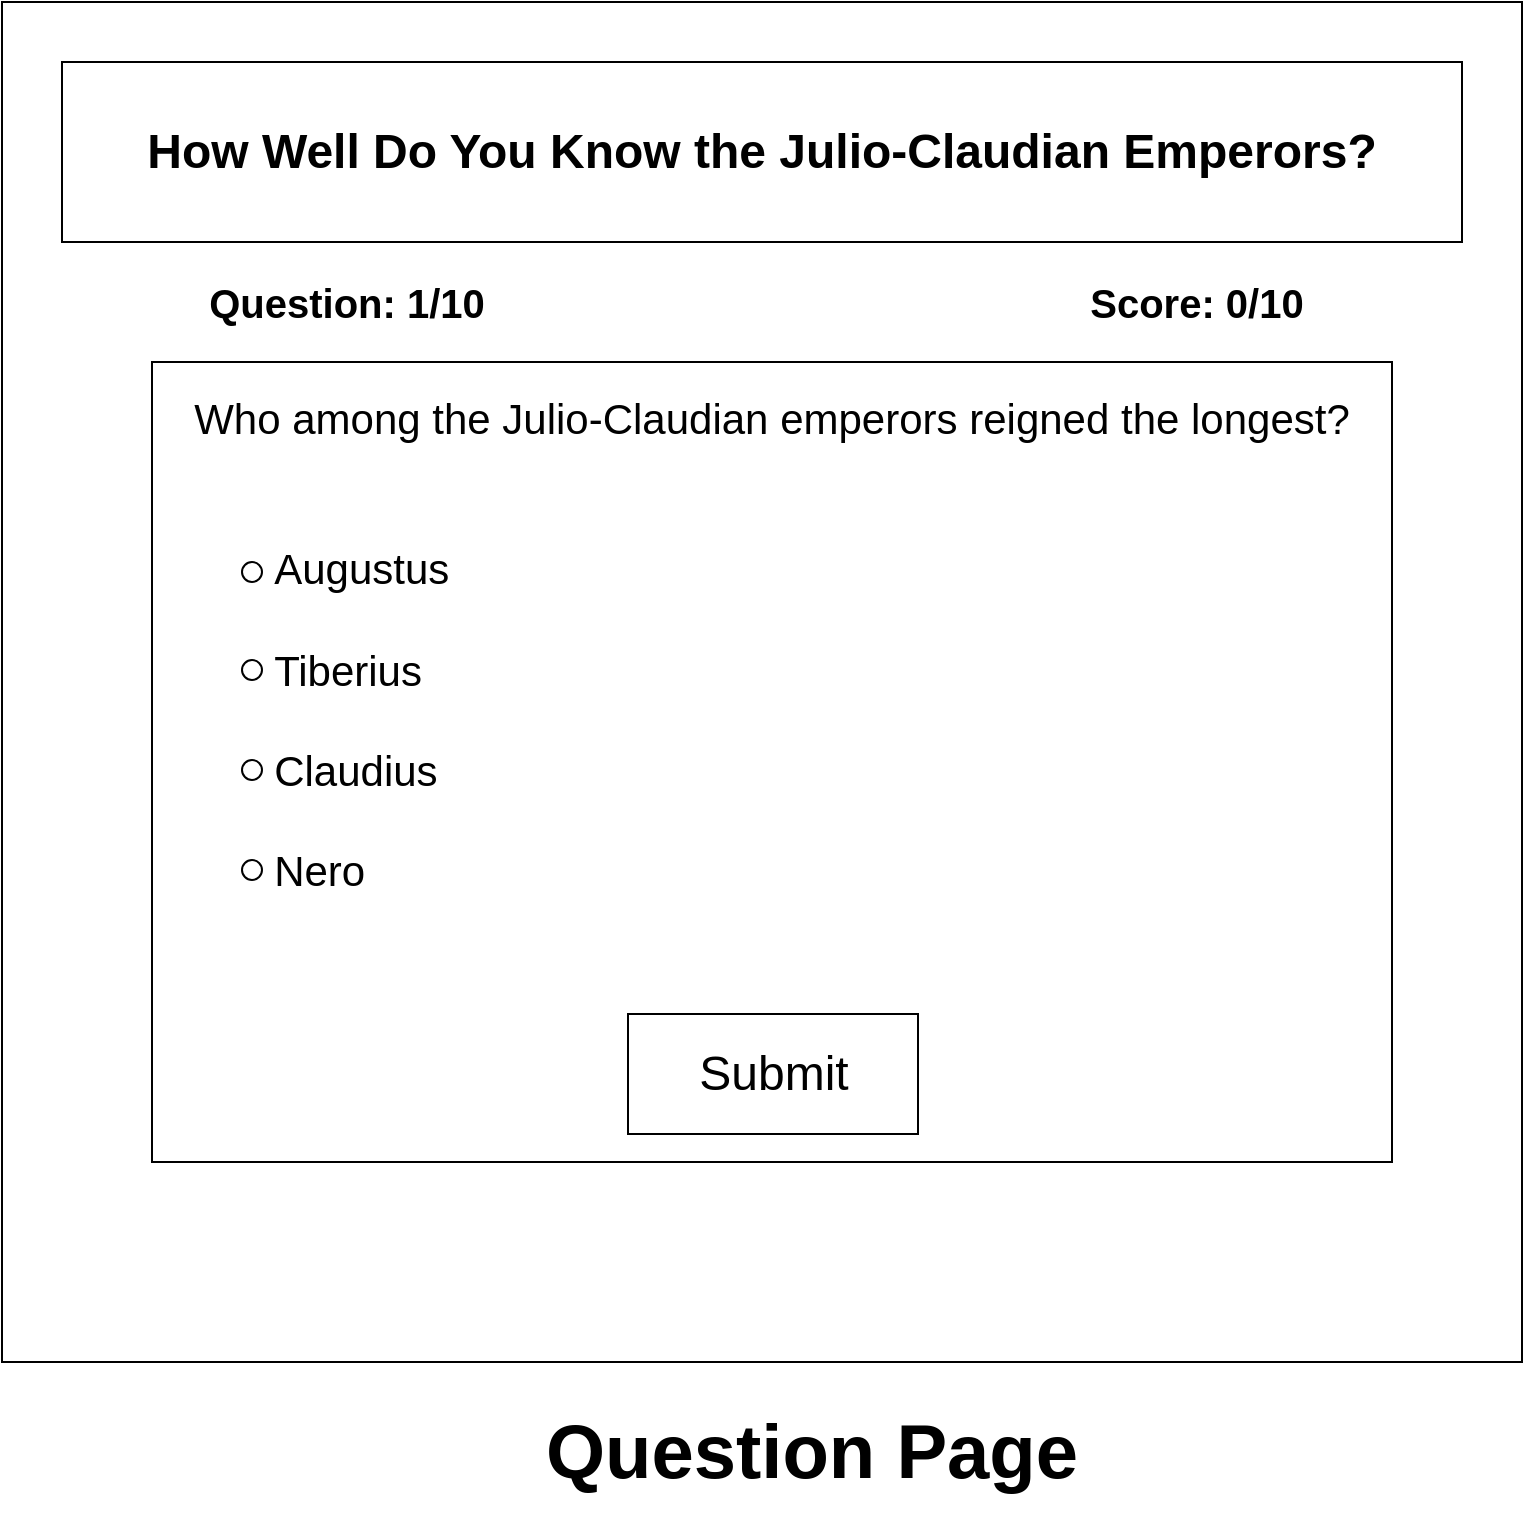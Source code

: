 <mxfile version="12.8.6" type="device"><diagram id="7RlA4oSYuaohYHjhyyWa" name="Page-1"><mxGraphModel dx="1422" dy="745" grid="1" gridSize="10" guides="1" tooltips="1" connect="1" arrows="1" fold="1" page="1" pageScale="1" pageWidth="850" pageHeight="1100" math="0" shadow="0"><root><mxCell id="0"/><mxCell id="1" parent="0"/><mxCell id="78kligwQDgNzvFsDADG2-2" value="" style="rounded=0;whiteSpace=wrap;html=1;" vertex="1" parent="1"><mxGeometry x="40" y="30" width="760" height="680" as="geometry"/></mxCell><mxCell id="78kligwQDgNzvFsDADG2-3" value="" style="rounded=0;whiteSpace=wrap;html=1;" vertex="1" parent="1"><mxGeometry x="70" y="60" width="700" height="90" as="geometry"/></mxCell><mxCell id="78kligwQDgNzvFsDADG2-4" value="&lt;h1&gt;How Well Do You Know the Julio-Claudian Emperors?&lt;/h1&gt;" style="text;html=1;strokeColor=none;fillColor=none;align=center;verticalAlign=middle;whiteSpace=wrap;rounded=0;" vertex="1" parent="1"><mxGeometry x="100" y="80" width="640" height="50" as="geometry"/></mxCell><mxCell id="78kligwQDgNzvFsDADG2-5" value="" style="rounded=0;whiteSpace=wrap;html=1;" vertex="1" parent="1"><mxGeometry x="115" y="210" width="620" height="400" as="geometry"/></mxCell><mxCell id="78kligwQDgNzvFsDADG2-7" value="&lt;h3&gt;&lt;font style=&quot;font-size: 20px&quot;&gt;Question: 1/10&lt;/font&gt;&lt;/h3&gt;" style="text;html=1;strokeColor=none;fillColor=none;align=center;verticalAlign=middle;whiteSpace=wrap;rounded=0;" vertex="1" parent="1"><mxGeometry x="115" y="150" width="195" height="60" as="geometry"/></mxCell><mxCell id="78kligwQDgNzvFsDADG2-8" value="&lt;h3&gt;&lt;font style=&quot;font-size: 20px&quot;&gt;Score: 0/10&lt;/font&gt;&lt;/h3&gt;" style="text;html=1;strokeColor=none;fillColor=none;align=center;verticalAlign=middle;whiteSpace=wrap;rounded=0;" vertex="1" parent="1"><mxGeometry x="540" y="150" width="195" height="60" as="geometry"/></mxCell><mxCell id="78kligwQDgNzvFsDADG2-10" value="&lt;font style=&quot;font-size: 21px&quot;&gt;Who among the Julio-Claudian emperors reigned the longest?&lt;br&gt;&lt;br&gt;&lt;br&gt;&lt;/font&gt;&lt;blockquote style=&quot;margin: 0 0 0 40px ; border: none ; padding: 0px&quot;&gt;&lt;div style=&quot;text-align: left ; font-size: 21px&quot;&gt;&lt;font style=&quot;font-size: 21px&quot;&gt;Augustus&lt;/font&gt;&lt;/div&gt;&lt;div style=&quot;text-align: left ; font-size: 21px&quot;&gt;&lt;font style=&quot;font-size: 21px&quot;&gt;&lt;br&gt;&lt;/font&gt;&lt;/div&gt;&lt;div style=&quot;text-align: left ; font-size: 21px&quot;&gt;&lt;font style=&quot;font-size: 21px&quot;&gt;Tiberius&lt;/font&gt;&lt;/div&gt;&lt;div style=&quot;text-align: left ; font-size: 21px&quot;&gt;&lt;font style=&quot;font-size: 21px&quot;&gt;&lt;br&gt;&lt;/font&gt;&lt;/div&gt;&lt;div style=&quot;text-align: left ; font-size: 21px&quot;&gt;&lt;font style=&quot;font-size: 21px&quot;&gt;Claudius&lt;/font&gt;&lt;/div&gt;&lt;div style=&quot;text-align: left ; font-size: 21px&quot;&gt;&lt;font style=&quot;font-size: 21px&quot;&gt;&lt;br&gt;&lt;/font&gt;&lt;/div&gt;&lt;div style=&quot;text-align: left ; font-size: 21px&quot;&gt;&lt;font style=&quot;font-size: 21px&quot;&gt;Nero&lt;/font&gt;&lt;/div&gt;&lt;/blockquote&gt;" style="text;html=1;strokeColor=none;fillColor=none;align=center;verticalAlign=middle;whiteSpace=wrap;rounded=0;" vertex="1" parent="1"><mxGeometry x="130" y="166" width="590" height="370" as="geometry"/></mxCell><mxCell id="78kligwQDgNzvFsDADG2-11" value="" style="ellipse;whiteSpace=wrap;html=1;aspect=fixed;" vertex="1" parent="1"><mxGeometry x="160" y="310" width="10" height="10" as="geometry"/></mxCell><mxCell id="78kligwQDgNzvFsDADG2-16" value="" style="ellipse;whiteSpace=wrap;html=1;aspect=fixed;" vertex="1" parent="1"><mxGeometry x="160" y="359" width="10" height="10" as="geometry"/></mxCell><mxCell id="78kligwQDgNzvFsDADG2-17" value="" style="ellipse;whiteSpace=wrap;html=1;aspect=fixed;" vertex="1" parent="1"><mxGeometry x="160" y="409" width="10" height="10" as="geometry"/></mxCell><mxCell id="78kligwQDgNzvFsDADG2-18" value="" style="ellipse;whiteSpace=wrap;html=1;aspect=fixed;" vertex="1" parent="1"><mxGeometry x="160" y="459" width="10" height="10" as="geometry"/></mxCell><mxCell id="78kligwQDgNzvFsDADG2-20" value="" style="rounded=0;whiteSpace=wrap;html=1;" vertex="1" parent="1"><mxGeometry x="353" y="536" width="145" height="60" as="geometry"/></mxCell><mxCell id="78kligwQDgNzvFsDADG2-21" value="&lt;font style=&quot;font-size: 24px&quot;&gt;Submit&lt;/font&gt;" style="text;html=1;strokeColor=none;fillColor=none;align=center;verticalAlign=middle;whiteSpace=wrap;rounded=0;" vertex="1" parent="1"><mxGeometry x="405.5" y="556" width="40" height="20" as="geometry"/></mxCell><mxCell id="78kligwQDgNzvFsDADG2-22" value="&lt;font size=&quot;1&quot;&gt;&lt;b style=&quot;font-size: 38px&quot;&gt;Question Page&lt;/b&gt;&lt;/font&gt;" style="text;html=1;strokeColor=none;fillColor=none;align=center;verticalAlign=middle;whiteSpace=wrap;rounded=0;" vertex="1" parent="1"><mxGeometry x="200" y="720" width="490" height="70" as="geometry"/></mxCell></root></mxGraphModel></diagram></mxfile>